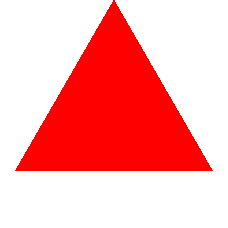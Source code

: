 unitsize(1cm);

import graph;

struct Polygon {
    int  n;
    pair origin;
    real radius;
    real angle;
    pen  color;
    
    void operator init(int n, pair origin, real radius, real angle, pen color) {
        this.n      = n;
        this.origin = origin;
        this.radius = radius;
        this.angle  = angle;
        this.color  = color;
    }
};


real xmin, xmax, ymin, ymax;
xmin = -1; 
ymin = -1;
xmax =  1;
ymax =  1;

Polygon[] polygons = { Polygon( 3, (0,0), 2.0, 0, red ) };

for (int i=0; i<polygons.length; ++i) {
    fill(shift(polygons[i].origin)*scale(polygons[i].radius)*rotate(polygons[i].angle)*polygon(polygons[i].n), polygons[i].color);
}

xaxis(xmin-1, xmax+1, invisible);
yaxis(ymin-1, ymax+1, invisible);
